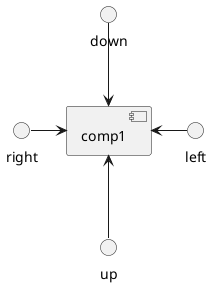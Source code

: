 {
  "sha1": "hh3dqbfkubbpu0m5eej7xtmjilimtxp",
  "insertion": {
    "when": "2024-06-03T18:59:29.557Z",
    "user": "plantuml@gmail.com"
  }
}
@startuml
[comp1] <-l- () right
[comp1] <-r- ()left
[comp1] <-u- () down
[comp1] <-d- () up
@enduml
